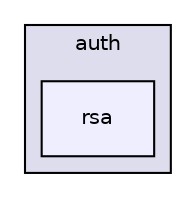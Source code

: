 digraph "auth/rsa" {
  compound=true
  node [ fontsize="10", fontname="Helvetica"];
  edge [ labelfontsize="10", labelfontname="Helvetica"];
  subgraph clusterdir_00ae9869f82e985780277dc684d7236c {
    graph [ bgcolor="#ddddee", pencolor="black", label="auth" fontname="Helvetica", fontsize="10", URL="dir_00ae9869f82e985780277dc684d7236c.html"]
  dir_c02f9c2dac9158b3625b0ab6197fd514 [shape=box, label="rsa", style="filled", fillcolor="#eeeeff", pencolor="black", URL="dir_c02f9c2dac9158b3625b0ab6197fd514.html"];
  }
}
